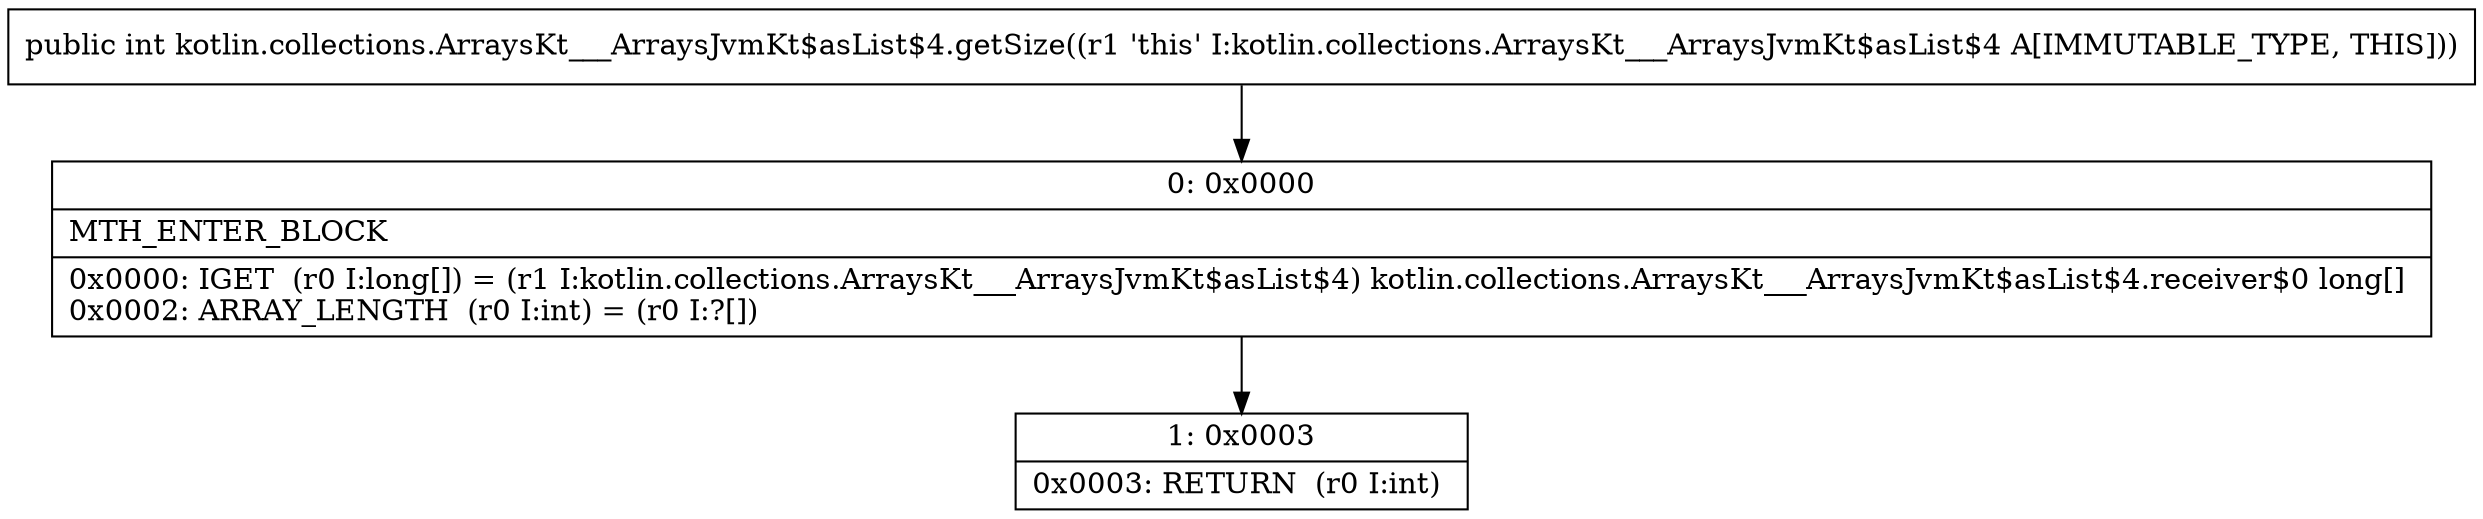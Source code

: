digraph "CFG forkotlin.collections.ArraysKt___ArraysJvmKt$asList$4.getSize()I" {
Node_0 [shape=record,label="{0\:\ 0x0000|MTH_ENTER_BLOCK\l|0x0000: IGET  (r0 I:long[]) = (r1 I:kotlin.collections.ArraysKt___ArraysJvmKt$asList$4) kotlin.collections.ArraysKt___ArraysJvmKt$asList$4.receiver$0 long[] \l0x0002: ARRAY_LENGTH  (r0 I:int) = (r0 I:?[]) \l}"];
Node_1 [shape=record,label="{1\:\ 0x0003|0x0003: RETURN  (r0 I:int) \l}"];
MethodNode[shape=record,label="{public int kotlin.collections.ArraysKt___ArraysJvmKt$asList$4.getSize((r1 'this' I:kotlin.collections.ArraysKt___ArraysJvmKt$asList$4 A[IMMUTABLE_TYPE, THIS])) }"];
MethodNode -> Node_0;
Node_0 -> Node_1;
}

